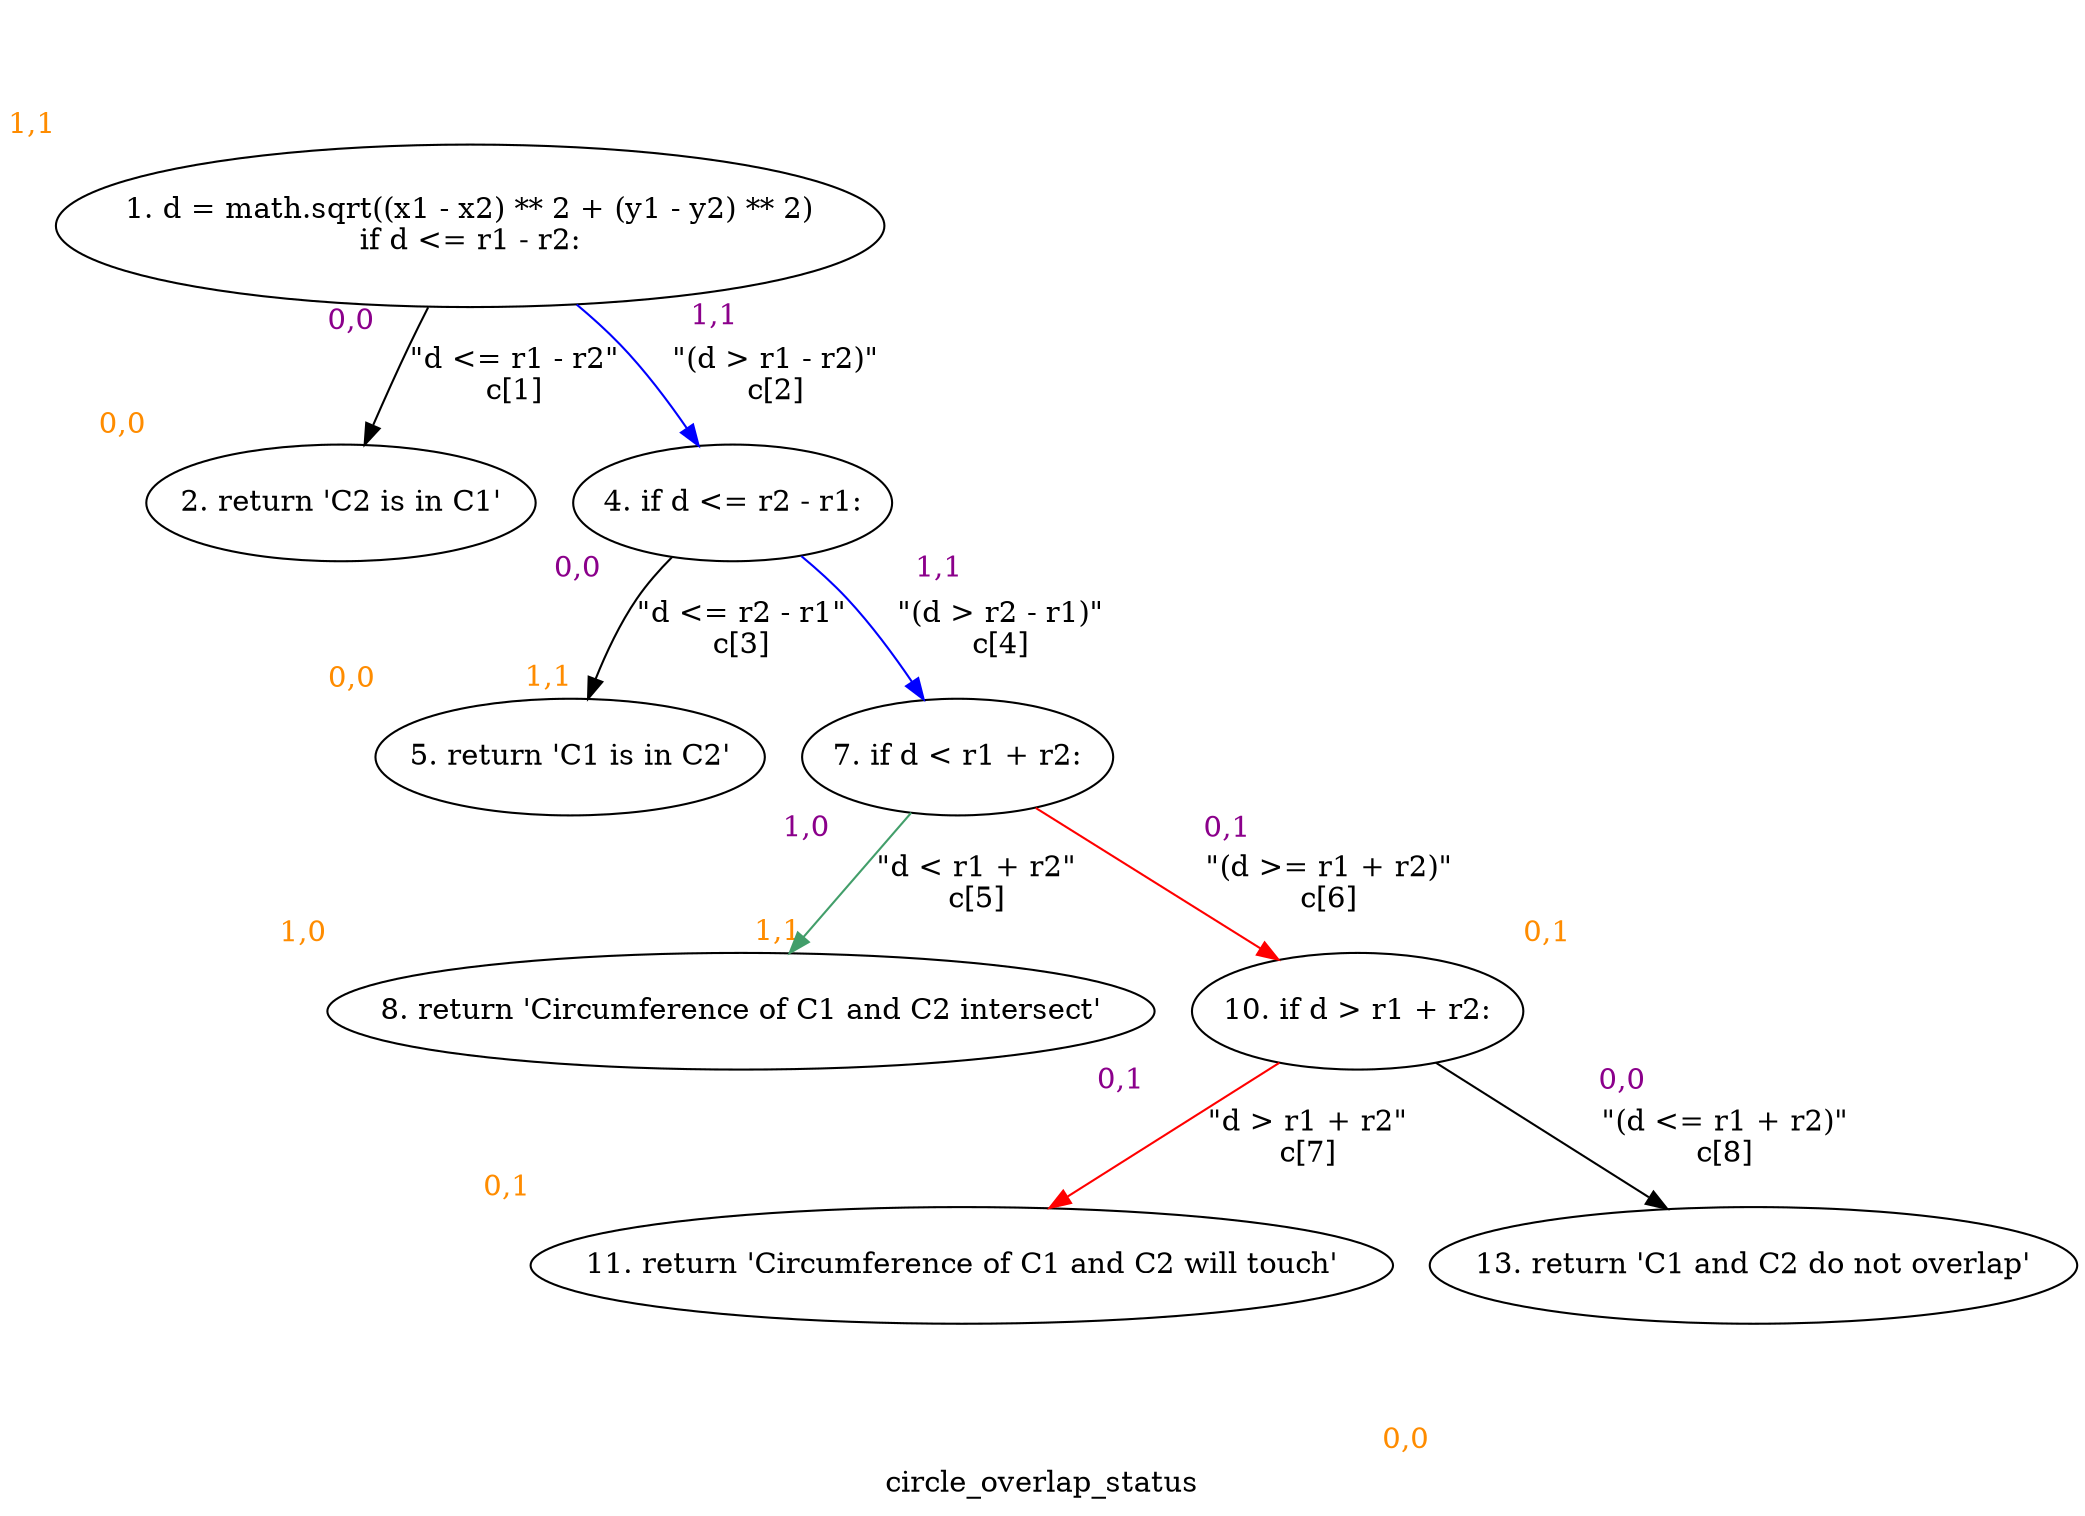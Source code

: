 digraph clustercircle_overlap_status {
	graph [bb="0,0,934.18,611.08",
		label=circle_overlap_status,
		lheight=0.22,
		lp="467.09,11.875",
		lwidth=1.65,
		xlabel=<<br></br><br></br><br></br><font color='darkorange'>-1,-1</font>>
	];
	node [label="\N",
		xlabel=<<br></br><br></br><br></br><font color='darkorange'>-1,-1</font>>
	];
	1	[height=1.0852,
		label="1. d = math.sqrt((x1 - x2) ** 2 + (y1 - y2) ** 2)
if d <= r1 - r2:",
		pos="206.75,556.26",
		width=5.264,
		xlabel=<<br></br><br></br><br></br><font color='darkorange'>1,1</font>>,
		xlp="8.625,603.2"];
	2	[height=0.77585,
		label="2. return 'C2 is in C1'",
		pos="156.75,421.76",
		width=2.3767,
		xlabel=<<br></br><br></br><br></br><font color='darkorange'>0,0</font>>,
		xlp="62.568,457.57"];
	1 -> 2	[label="\"d <= r1 - r2\"\nc[1]",
		label_bgcolor=white,
		lp="223.75,483.44",
		pos="e,166.9,449.65 192.29,516.94 185.56,499.09 177.57,477.93 170.88,460.2",
		xlabel=<<font color='darkmagenta' style='background-color:white;'><br/><br/>     0,0  <br/><br/></font>>,
		xlp="157.93,491.38"];
	4	[height=0.77585,
		label="4. if d <= r2 - r1:",
		pos="328.75,421.76",
		width=1.8905,
		xlabel=<<br></br><br></br><br></br><font color='darkorange'>1,1</font>>,
		xlp="252.07,457.57"];
	1 -> 4	[color=blue,
		label="\"(d > r1 - r2)\"\nc[2]",
		label_bgcolor=white,
		lp="333.13,483.44",
		pos="e,309.21,448.63 248.47,517.69 254.74,511.64 261.02,505.35 266.75,499.19 278.97,486.1 291.57,470.91 302.2,457.54",
		xlabel=<<font color='darkmagenta' style='background-color:white;'><br/><br/>     1,1  <br/><br/></font>>,
		xlp="269.09,476.57"];
	5	[height=0.77585,
		label="5. return 'C1 is in C2'",
		pos="261.75,298.4",
		width=2.3767,
		xlabel=<<br></br><br></br><br></br><font color='darkorange'>0,0</font>>,
		xlp="167.57,334.21"];
	4 -> 5	[label="\"d <= r2 - r1\"\nc[3]",
		label_bgcolor=white,
		lp="334.75,360.08",
		pos="e,272.04,326.27 308.23,394.8 303.86,388.74 299.45,382.19 295.75,375.83 288.58,363.47 281.89,349.31 276.38,336.57",
		xlabel=<<font color='darkmagenta' style='background-color:white;'><br/><br/>     0,0  <br/><br/></font>>,
		xlp="266.33,369.52"];
	7	[height=0.77585,
		label="7. if d < r1 + r2:",
		pos="429.75,298.4",
		width=1.8021,
		xlabel=<<br></br><br></br><br></br><font color='darkorange'>1,1</font>>,
		xlp="356.25,334.21"];
	4 -> 7	[color=blue,
		label="\"(d > r2 - r1)\"\nc[4]",
		label_bgcolor=white,
		lp="438.13,360.08",
		pos="e,412.04,325.63 355.16,395.76 361.45,389.44 368,382.54 373.75,375.83 384.79,362.98 396.01,348.09 405.48,334.89",
		xlabel=<<font color='darkmagenta' style='background-color:white;'><br/><br/>     1,1  <br/><br/></font>>,
		xlp="396,354.13"];
	8	[height=0.77585,
		label="8. return 'Circumference of C1 and C2 intersect'",
		pos="336.75,175.04",
		width=5.3082,
		xlabel=<<br></br><br></br><br></br><font color='darkorange'>1,0</font>>,
		xlp="137.03,210.85"];
	7 -> 8	[color="#429E6A",
		label="\"d < r1 + r2\"\nc[5]",
		label_bgcolor=white,
		lp="431.5,236.72",
		pos="e,357.64,203.3 409.8,271.37 396.59,254.13 379.09,231.28 364.52,212.28",
		xlabel=<<font color='darkmagenta' style='background-color:white;'><br/><br/>     1,0  <br/><br/></font>>,
		xlp="361.86,245.07"];
	10	[height=0.77585,
		label="10. if d > r1 + r2:",
		pos="610.75,175.04",
		width=1.8021,
		xlabel=<<br></br><br></br><br></br><font color='darkorange'>0,1</font>>,
		xlp="537.25,210.85"];
	7 -> 10	[color=red,
		label="\"(d >= r1 + r2)\"\nc[6]",
		label_bgcolor=white,
		lp="588.13,236.72",
		pos="e,576.41,199.07 464.22,274.29 493.41,254.72 535.42,226.55 566.98,205.39",
		xlabel=<<font color='darkmagenta' style='background-color:white;'><br/><br/>     0,1  <br/><br/></font>>,
		xlp="498.48,244.61"];
	11	[height=0.77585,
		label="11. return 'Circumference of C1 and C2 will touch'",
		pos="430.75,51.681",
		width=5.4555,
		xlabel=<<br></br><br></br><br></br><font color='darkorange'>0,1</font>>,
		xlp="225.73,87.486"];
	10 -> 11	[color=red,
		label="\"d > r1 + r2\"\nc[7]",
		label_bgcolor=white,
		lp="579.5,113.36",
		pos="e,470.56,79.516 576.47,150.93 549.11,132.48 510.42,106.39 479.78,85.738",
		xlabel=<<font color='darkmagenta' style='background-color:white;'><br/><br/>     0,1  <br/><br/></font>>,
		xlp="501.64,123.02"];
	13	[height=0.77585,
		label="13. return 'C1 and C2 do not overlap'",
		pos="789.75,51.681",
		width=4.0118,
		xlabel=<<br></br><br></br><br></br><font color='darkorange'>0,0</font>>,
		xlp="636.7,87.486"];
	10 -> 13	[label="\"(d <= r1 + r2)\"\nc[8]",
		label_bgcolor=white,
		lp="766.13,113.36",
		pos="e,751.13,78.868 644.84,150.93 672.33,132.29 711.31,105.86 741.92,85.111",
		xlabel=<<font color='darkmagenta' style='background-color:white;'><br/><br/>     0,0  <br/><br/></font>>,
		xlp="676.05,122.9"];
}
